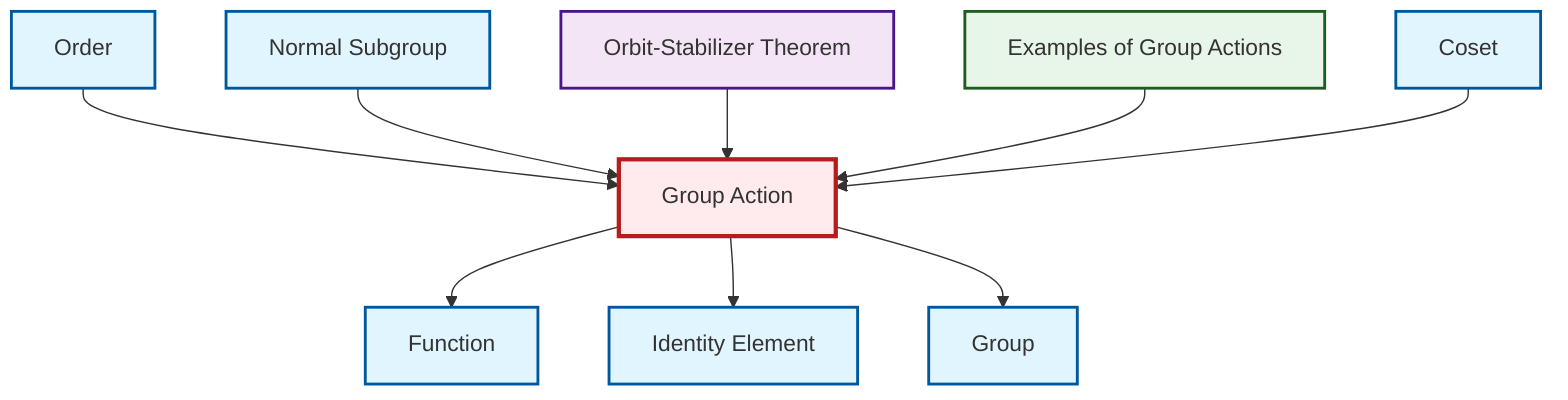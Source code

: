 graph TD
    classDef definition fill:#e1f5fe,stroke:#01579b,stroke-width:2px
    classDef theorem fill:#f3e5f5,stroke:#4a148c,stroke-width:2px
    classDef axiom fill:#fff3e0,stroke:#e65100,stroke-width:2px
    classDef example fill:#e8f5e9,stroke:#1b5e20,stroke-width:2px
    classDef current fill:#ffebee,stroke:#b71c1c,stroke-width:3px
    def-identity-element["Identity Element"]:::definition
    def-coset["Coset"]:::definition
    def-normal-subgroup["Normal Subgroup"]:::definition
    def-group["Group"]:::definition
    def-function["Function"]:::definition
    thm-orbit-stabilizer["Orbit-Stabilizer Theorem"]:::theorem
    ex-group-action-examples["Examples of Group Actions"]:::example
    def-order["Order"]:::definition
    def-group-action["Group Action"]:::definition
    def-order --> def-group-action
    def-group-action --> def-function
    def-group-action --> def-identity-element
    def-normal-subgroup --> def-group-action
    def-group-action --> def-group
    thm-orbit-stabilizer --> def-group-action
    ex-group-action-examples --> def-group-action
    def-coset --> def-group-action
    class def-group-action current